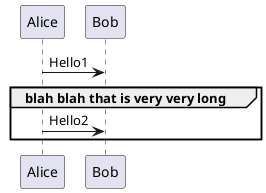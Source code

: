 {
  "sha1": "atckomcgbza8zcm9478es01kf86bd06",
  "insertion": {
    "when": "2024-05-30T20:48:21.954Z",
    "user": "plantuml@gmail.com"
  }
}
@startuml
Alice -> Bob : Hello1
group blah blah that is very very long
Alice -> Bob : Hello2
end
@enduml

